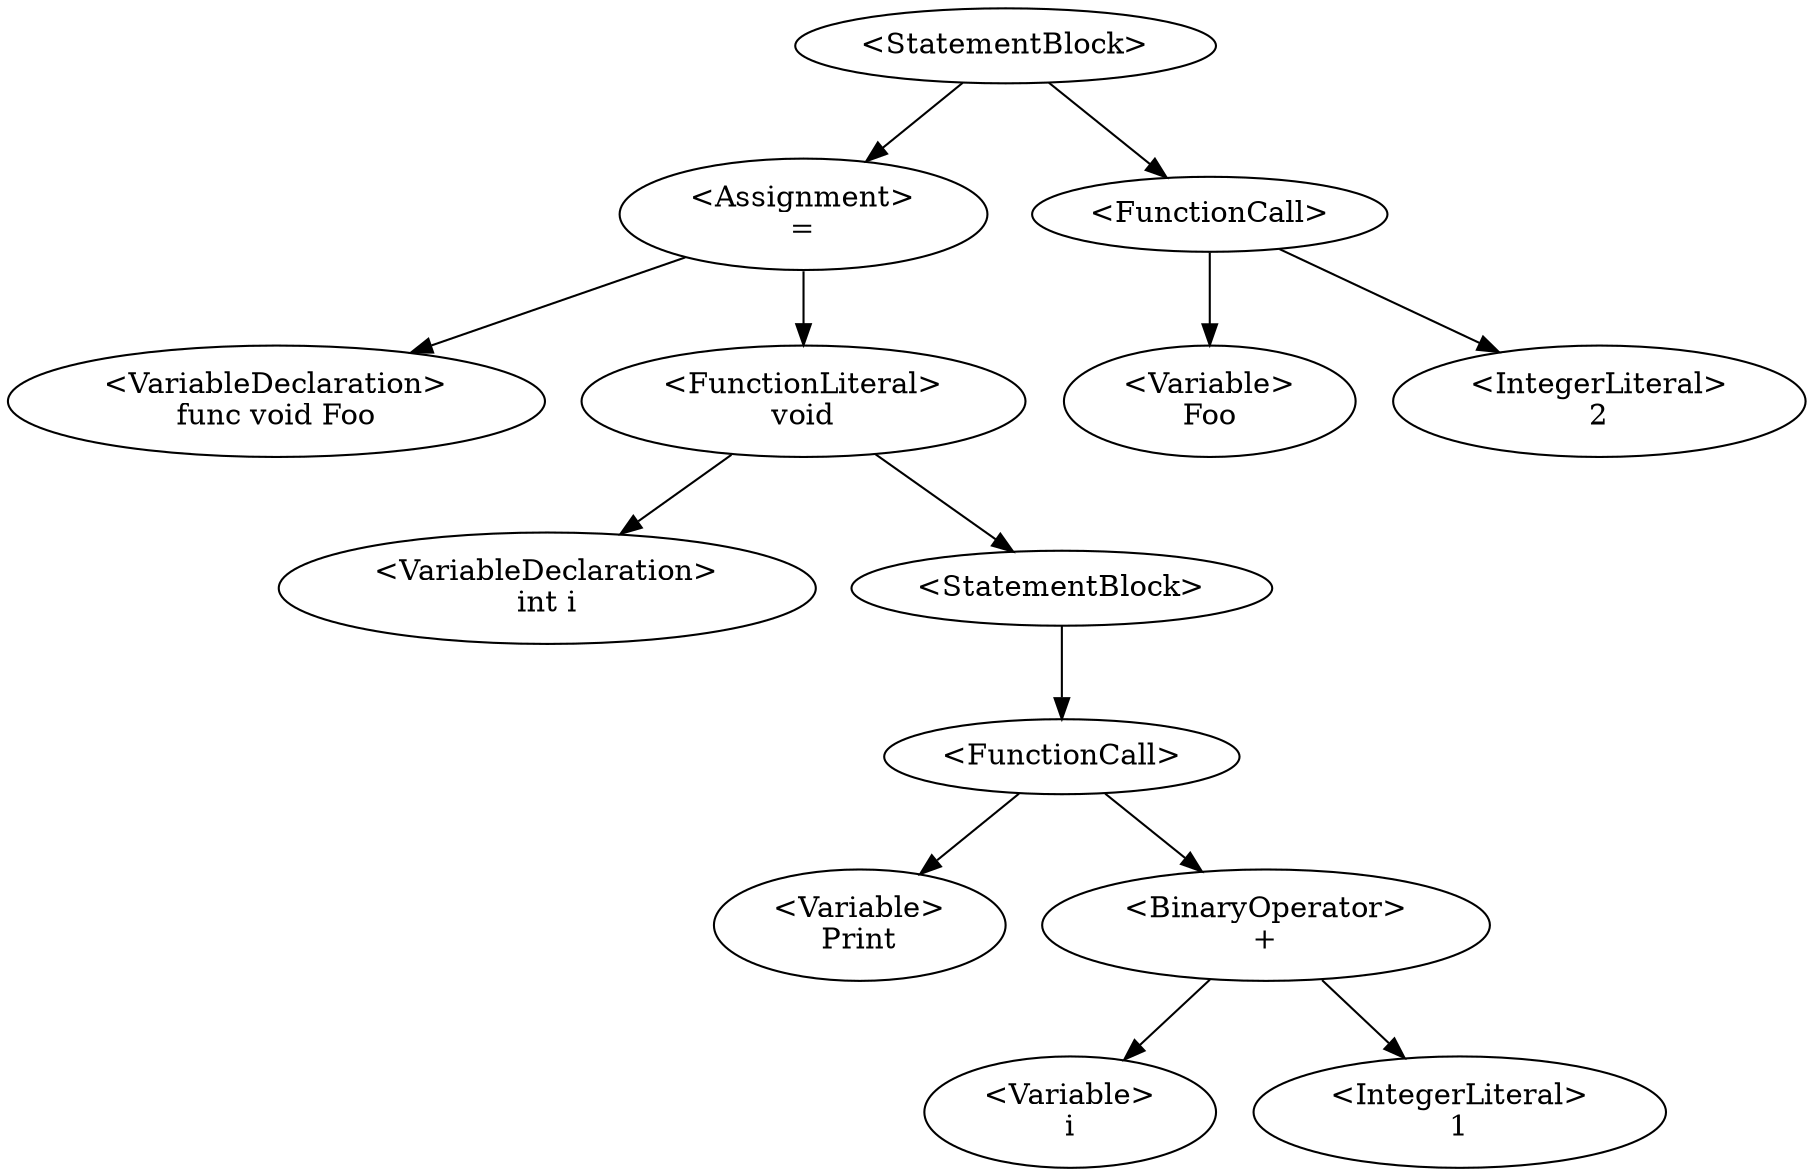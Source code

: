 digraph G {
0 [label="<StatementBlock>"];0->2;0->12;
2 [label="<Assignment>\n="];2->1;2->4;
1 [label="<VariableDeclaration>\nfunc void Foo"];
4 [label="<FunctionLiteral>
void"];4->3;4->10;
3 [label="<VariableDeclaration>\nint i"];
10 [label="<StatementBlock>"];10->6;
6 [label="<FunctionCall>\n"];6->5;6->8;
5 [label="<Variable>\nPrint"];
8 [label="<BinaryOperator>\n+"];8->7;8->9;
7 [label="<Variable>\ni"];
9 [label="<IntegerLiteral>\n1"];
12 [label="<FunctionCall>\n"];12->11;12->13;
11 [label="<Variable>\nFoo"];
13 [label="<IntegerLiteral>\n2"];
}